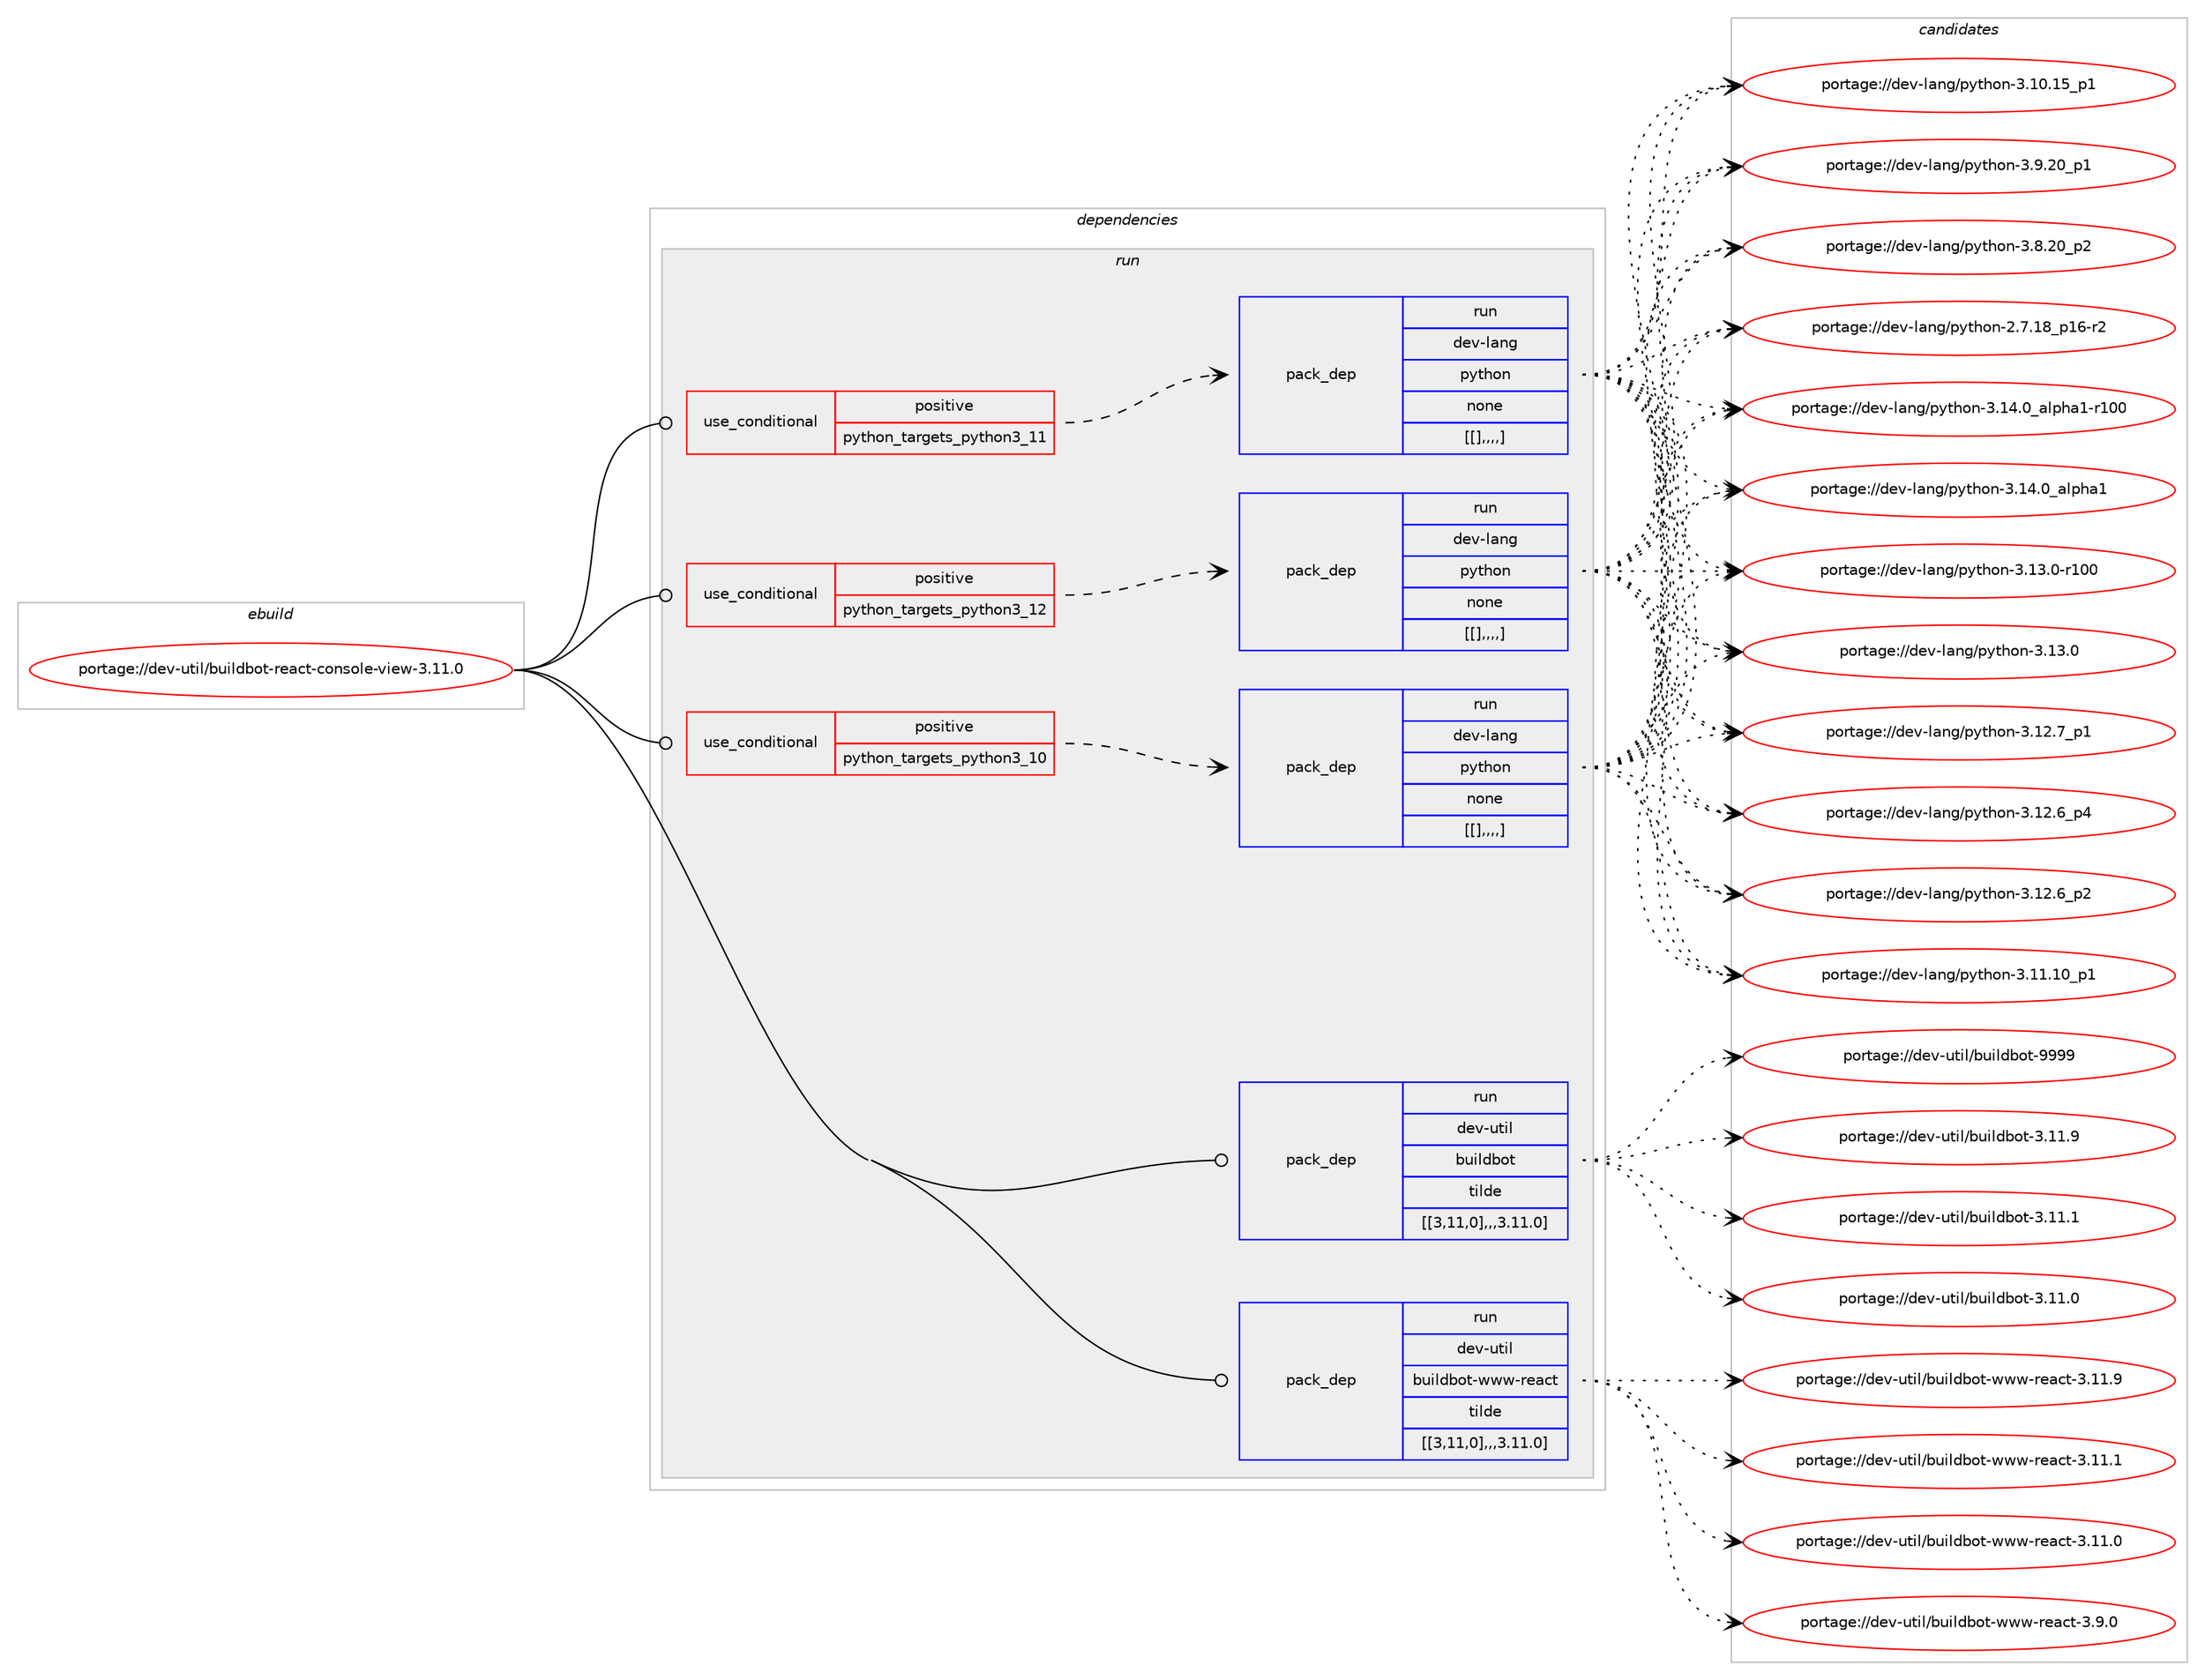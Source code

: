 digraph prolog {

# *************
# Graph options
# *************

newrank=true;
concentrate=true;
compound=true;
graph [rankdir=LR,fontname=Helvetica,fontsize=10,ranksep=1.5];#, ranksep=2.5, nodesep=0.2];
edge  [arrowhead=vee];
node  [fontname=Helvetica,fontsize=10];

# **********
# The ebuild
# **********

subgraph cluster_leftcol {
color=gray;
label=<<i>ebuild</i>>;
id [label="portage://dev-util/buildbot-react-console-view-3.11.0", color=red, width=4, href="../dev-util/buildbot-react-console-view-3.11.0.svg"];
}

# ****************
# The dependencies
# ****************

subgraph cluster_midcol {
color=gray;
label=<<i>dependencies</i>>;
subgraph cluster_compile {
fillcolor="#eeeeee";
style=filled;
label=<<i>compile</i>>;
}
subgraph cluster_compileandrun {
fillcolor="#eeeeee";
style=filled;
label=<<i>compile and run</i>>;
}
subgraph cluster_run {
fillcolor="#eeeeee";
style=filled;
label=<<i>run</i>>;
subgraph cond64248 {
dependency223744 [label=<<TABLE BORDER="0" CELLBORDER="1" CELLSPACING="0" CELLPADDING="4"><TR><TD ROWSPAN="3" CELLPADDING="10">use_conditional</TD></TR><TR><TD>positive</TD></TR><TR><TD>python_targets_python3_10</TD></TR></TABLE>>, shape=none, color=red];
subgraph pack157988 {
dependency223748 [label=<<TABLE BORDER="0" CELLBORDER="1" CELLSPACING="0" CELLPADDING="4" WIDTH="220"><TR><TD ROWSPAN="6" CELLPADDING="30">pack_dep</TD></TR><TR><TD WIDTH="110">run</TD></TR><TR><TD>dev-lang</TD></TR><TR><TD>python</TD></TR><TR><TD>none</TD></TR><TR><TD>[[],,,,]</TD></TR></TABLE>>, shape=none, color=blue];
}
dependency223744:e -> dependency223748:w [weight=20,style="dashed",arrowhead="vee"];
}
id:e -> dependency223744:w [weight=20,style="solid",arrowhead="odot"];
subgraph cond64250 {
dependency223756 [label=<<TABLE BORDER="0" CELLBORDER="1" CELLSPACING="0" CELLPADDING="4"><TR><TD ROWSPAN="3" CELLPADDING="10">use_conditional</TD></TR><TR><TD>positive</TD></TR><TR><TD>python_targets_python3_11</TD></TR></TABLE>>, shape=none, color=red];
subgraph pack157999 {
dependency223760 [label=<<TABLE BORDER="0" CELLBORDER="1" CELLSPACING="0" CELLPADDING="4" WIDTH="220"><TR><TD ROWSPAN="6" CELLPADDING="30">pack_dep</TD></TR><TR><TD WIDTH="110">run</TD></TR><TR><TD>dev-lang</TD></TR><TR><TD>python</TD></TR><TR><TD>none</TD></TR><TR><TD>[[],,,,]</TD></TR></TABLE>>, shape=none, color=blue];
}
dependency223756:e -> dependency223760:w [weight=20,style="dashed",arrowhead="vee"];
}
id:e -> dependency223756:w [weight=20,style="solid",arrowhead="odot"];
subgraph cond64253 {
dependency223765 [label=<<TABLE BORDER="0" CELLBORDER="1" CELLSPACING="0" CELLPADDING="4"><TR><TD ROWSPAN="3" CELLPADDING="10">use_conditional</TD></TR><TR><TD>positive</TD></TR><TR><TD>python_targets_python3_12</TD></TR></TABLE>>, shape=none, color=red];
subgraph pack158003 {
dependency223767 [label=<<TABLE BORDER="0" CELLBORDER="1" CELLSPACING="0" CELLPADDING="4" WIDTH="220"><TR><TD ROWSPAN="6" CELLPADDING="30">pack_dep</TD></TR><TR><TD WIDTH="110">run</TD></TR><TR><TD>dev-lang</TD></TR><TR><TD>python</TD></TR><TR><TD>none</TD></TR><TR><TD>[[],,,,]</TD></TR></TABLE>>, shape=none, color=blue];
}
dependency223765:e -> dependency223767:w [weight=20,style="dashed",arrowhead="vee"];
}
id:e -> dependency223765:w [weight=20,style="solid",arrowhead="odot"];
subgraph pack158006 {
dependency223773 [label=<<TABLE BORDER="0" CELLBORDER="1" CELLSPACING="0" CELLPADDING="4" WIDTH="220"><TR><TD ROWSPAN="6" CELLPADDING="30">pack_dep</TD></TR><TR><TD WIDTH="110">run</TD></TR><TR><TD>dev-util</TD></TR><TR><TD>buildbot</TD></TR><TR><TD>tilde</TD></TR><TR><TD>[[3,11,0],,,3.11.0]</TD></TR></TABLE>>, shape=none, color=blue];
}
id:e -> dependency223773:w [weight=20,style="solid",arrowhead="odot"];
subgraph pack158010 {
dependency223776 [label=<<TABLE BORDER="0" CELLBORDER="1" CELLSPACING="0" CELLPADDING="4" WIDTH="220"><TR><TD ROWSPAN="6" CELLPADDING="30">pack_dep</TD></TR><TR><TD WIDTH="110">run</TD></TR><TR><TD>dev-util</TD></TR><TR><TD>buildbot-www-react</TD></TR><TR><TD>tilde</TD></TR><TR><TD>[[3,11,0],,,3.11.0]</TD></TR></TABLE>>, shape=none, color=blue];
}
id:e -> dependency223776:w [weight=20,style="solid",arrowhead="odot"];
}
}

# **************
# The candidates
# **************

subgraph cluster_choices {
rank=same;
color=gray;
label=<<i>candidates</i>>;

subgraph choice157886 {
color=black;
nodesep=1;
choice100101118451089711010347112121116104111110455146495246489597108112104974945114494848 [label="portage://dev-lang/python-3.14.0_alpha1-r100", color=red, width=4,href="../dev-lang/python-3.14.0_alpha1-r100.svg"];
choice1001011184510897110103471121211161041111104551464952464895971081121049749 [label="portage://dev-lang/python-3.14.0_alpha1", color=red, width=4,href="../dev-lang/python-3.14.0_alpha1.svg"];
choice1001011184510897110103471121211161041111104551464951464845114494848 [label="portage://dev-lang/python-3.13.0-r100", color=red, width=4,href="../dev-lang/python-3.13.0-r100.svg"];
choice10010111845108971101034711212111610411111045514649514648 [label="portage://dev-lang/python-3.13.0", color=red, width=4,href="../dev-lang/python-3.13.0.svg"];
choice100101118451089711010347112121116104111110455146495046559511249 [label="portage://dev-lang/python-3.12.7_p1", color=red, width=4,href="../dev-lang/python-3.12.7_p1.svg"];
choice100101118451089711010347112121116104111110455146495046549511252 [label="portage://dev-lang/python-3.12.6_p4", color=red, width=4,href="../dev-lang/python-3.12.6_p4.svg"];
choice100101118451089711010347112121116104111110455146495046549511250 [label="portage://dev-lang/python-3.12.6_p2", color=red, width=4,href="../dev-lang/python-3.12.6_p2.svg"];
choice10010111845108971101034711212111610411111045514649494649489511249 [label="portage://dev-lang/python-3.11.10_p1", color=red, width=4,href="../dev-lang/python-3.11.10_p1.svg"];
choice10010111845108971101034711212111610411111045514649484649539511249 [label="portage://dev-lang/python-3.10.15_p1", color=red, width=4,href="../dev-lang/python-3.10.15_p1.svg"];
choice100101118451089711010347112121116104111110455146574650489511249 [label="portage://dev-lang/python-3.9.20_p1", color=red, width=4,href="../dev-lang/python-3.9.20_p1.svg"];
choice100101118451089711010347112121116104111110455146564650489511250 [label="portage://dev-lang/python-3.8.20_p2", color=red, width=4,href="../dev-lang/python-3.8.20_p2.svg"];
choice100101118451089711010347112121116104111110455046554649569511249544511450 [label="portage://dev-lang/python-2.7.18_p16-r2", color=red, width=4,href="../dev-lang/python-2.7.18_p16-r2.svg"];
dependency223748:e -> choice100101118451089711010347112121116104111110455146495246489597108112104974945114494848:w [style=dotted,weight="100"];
dependency223748:e -> choice1001011184510897110103471121211161041111104551464952464895971081121049749:w [style=dotted,weight="100"];
dependency223748:e -> choice1001011184510897110103471121211161041111104551464951464845114494848:w [style=dotted,weight="100"];
dependency223748:e -> choice10010111845108971101034711212111610411111045514649514648:w [style=dotted,weight="100"];
dependency223748:e -> choice100101118451089711010347112121116104111110455146495046559511249:w [style=dotted,weight="100"];
dependency223748:e -> choice100101118451089711010347112121116104111110455146495046549511252:w [style=dotted,weight="100"];
dependency223748:e -> choice100101118451089711010347112121116104111110455146495046549511250:w [style=dotted,weight="100"];
dependency223748:e -> choice10010111845108971101034711212111610411111045514649494649489511249:w [style=dotted,weight="100"];
dependency223748:e -> choice10010111845108971101034711212111610411111045514649484649539511249:w [style=dotted,weight="100"];
dependency223748:e -> choice100101118451089711010347112121116104111110455146574650489511249:w [style=dotted,weight="100"];
dependency223748:e -> choice100101118451089711010347112121116104111110455146564650489511250:w [style=dotted,weight="100"];
dependency223748:e -> choice100101118451089711010347112121116104111110455046554649569511249544511450:w [style=dotted,weight="100"];
}
subgraph choice157894 {
color=black;
nodesep=1;
choice100101118451089711010347112121116104111110455146495246489597108112104974945114494848 [label="portage://dev-lang/python-3.14.0_alpha1-r100", color=red, width=4,href="../dev-lang/python-3.14.0_alpha1-r100.svg"];
choice1001011184510897110103471121211161041111104551464952464895971081121049749 [label="portage://dev-lang/python-3.14.0_alpha1", color=red, width=4,href="../dev-lang/python-3.14.0_alpha1.svg"];
choice1001011184510897110103471121211161041111104551464951464845114494848 [label="portage://dev-lang/python-3.13.0-r100", color=red, width=4,href="../dev-lang/python-3.13.0-r100.svg"];
choice10010111845108971101034711212111610411111045514649514648 [label="portage://dev-lang/python-3.13.0", color=red, width=4,href="../dev-lang/python-3.13.0.svg"];
choice100101118451089711010347112121116104111110455146495046559511249 [label="portage://dev-lang/python-3.12.7_p1", color=red, width=4,href="../dev-lang/python-3.12.7_p1.svg"];
choice100101118451089711010347112121116104111110455146495046549511252 [label="portage://dev-lang/python-3.12.6_p4", color=red, width=4,href="../dev-lang/python-3.12.6_p4.svg"];
choice100101118451089711010347112121116104111110455146495046549511250 [label="portage://dev-lang/python-3.12.6_p2", color=red, width=4,href="../dev-lang/python-3.12.6_p2.svg"];
choice10010111845108971101034711212111610411111045514649494649489511249 [label="portage://dev-lang/python-3.11.10_p1", color=red, width=4,href="../dev-lang/python-3.11.10_p1.svg"];
choice10010111845108971101034711212111610411111045514649484649539511249 [label="portage://dev-lang/python-3.10.15_p1", color=red, width=4,href="../dev-lang/python-3.10.15_p1.svg"];
choice100101118451089711010347112121116104111110455146574650489511249 [label="portage://dev-lang/python-3.9.20_p1", color=red, width=4,href="../dev-lang/python-3.9.20_p1.svg"];
choice100101118451089711010347112121116104111110455146564650489511250 [label="portage://dev-lang/python-3.8.20_p2", color=red, width=4,href="../dev-lang/python-3.8.20_p2.svg"];
choice100101118451089711010347112121116104111110455046554649569511249544511450 [label="portage://dev-lang/python-2.7.18_p16-r2", color=red, width=4,href="../dev-lang/python-2.7.18_p16-r2.svg"];
dependency223760:e -> choice100101118451089711010347112121116104111110455146495246489597108112104974945114494848:w [style=dotted,weight="100"];
dependency223760:e -> choice1001011184510897110103471121211161041111104551464952464895971081121049749:w [style=dotted,weight="100"];
dependency223760:e -> choice1001011184510897110103471121211161041111104551464951464845114494848:w [style=dotted,weight="100"];
dependency223760:e -> choice10010111845108971101034711212111610411111045514649514648:w [style=dotted,weight="100"];
dependency223760:e -> choice100101118451089711010347112121116104111110455146495046559511249:w [style=dotted,weight="100"];
dependency223760:e -> choice100101118451089711010347112121116104111110455146495046549511252:w [style=dotted,weight="100"];
dependency223760:e -> choice100101118451089711010347112121116104111110455146495046549511250:w [style=dotted,weight="100"];
dependency223760:e -> choice10010111845108971101034711212111610411111045514649494649489511249:w [style=dotted,weight="100"];
dependency223760:e -> choice10010111845108971101034711212111610411111045514649484649539511249:w [style=dotted,weight="100"];
dependency223760:e -> choice100101118451089711010347112121116104111110455146574650489511249:w [style=dotted,weight="100"];
dependency223760:e -> choice100101118451089711010347112121116104111110455146564650489511250:w [style=dotted,weight="100"];
dependency223760:e -> choice100101118451089711010347112121116104111110455046554649569511249544511450:w [style=dotted,weight="100"];
}
subgraph choice157904 {
color=black;
nodesep=1;
choice100101118451089711010347112121116104111110455146495246489597108112104974945114494848 [label="portage://dev-lang/python-3.14.0_alpha1-r100", color=red, width=4,href="../dev-lang/python-3.14.0_alpha1-r100.svg"];
choice1001011184510897110103471121211161041111104551464952464895971081121049749 [label="portage://dev-lang/python-3.14.0_alpha1", color=red, width=4,href="../dev-lang/python-3.14.0_alpha1.svg"];
choice1001011184510897110103471121211161041111104551464951464845114494848 [label="portage://dev-lang/python-3.13.0-r100", color=red, width=4,href="../dev-lang/python-3.13.0-r100.svg"];
choice10010111845108971101034711212111610411111045514649514648 [label="portage://dev-lang/python-3.13.0", color=red, width=4,href="../dev-lang/python-3.13.0.svg"];
choice100101118451089711010347112121116104111110455146495046559511249 [label="portage://dev-lang/python-3.12.7_p1", color=red, width=4,href="../dev-lang/python-3.12.7_p1.svg"];
choice100101118451089711010347112121116104111110455146495046549511252 [label="portage://dev-lang/python-3.12.6_p4", color=red, width=4,href="../dev-lang/python-3.12.6_p4.svg"];
choice100101118451089711010347112121116104111110455146495046549511250 [label="portage://dev-lang/python-3.12.6_p2", color=red, width=4,href="../dev-lang/python-3.12.6_p2.svg"];
choice10010111845108971101034711212111610411111045514649494649489511249 [label="portage://dev-lang/python-3.11.10_p1", color=red, width=4,href="../dev-lang/python-3.11.10_p1.svg"];
choice10010111845108971101034711212111610411111045514649484649539511249 [label="portage://dev-lang/python-3.10.15_p1", color=red, width=4,href="../dev-lang/python-3.10.15_p1.svg"];
choice100101118451089711010347112121116104111110455146574650489511249 [label="portage://dev-lang/python-3.9.20_p1", color=red, width=4,href="../dev-lang/python-3.9.20_p1.svg"];
choice100101118451089711010347112121116104111110455146564650489511250 [label="portage://dev-lang/python-3.8.20_p2", color=red, width=4,href="../dev-lang/python-3.8.20_p2.svg"];
choice100101118451089711010347112121116104111110455046554649569511249544511450 [label="portage://dev-lang/python-2.7.18_p16-r2", color=red, width=4,href="../dev-lang/python-2.7.18_p16-r2.svg"];
dependency223767:e -> choice100101118451089711010347112121116104111110455146495246489597108112104974945114494848:w [style=dotted,weight="100"];
dependency223767:e -> choice1001011184510897110103471121211161041111104551464952464895971081121049749:w [style=dotted,weight="100"];
dependency223767:e -> choice1001011184510897110103471121211161041111104551464951464845114494848:w [style=dotted,weight="100"];
dependency223767:e -> choice10010111845108971101034711212111610411111045514649514648:w [style=dotted,weight="100"];
dependency223767:e -> choice100101118451089711010347112121116104111110455146495046559511249:w [style=dotted,weight="100"];
dependency223767:e -> choice100101118451089711010347112121116104111110455146495046549511252:w [style=dotted,weight="100"];
dependency223767:e -> choice100101118451089711010347112121116104111110455146495046549511250:w [style=dotted,weight="100"];
dependency223767:e -> choice10010111845108971101034711212111610411111045514649494649489511249:w [style=dotted,weight="100"];
dependency223767:e -> choice10010111845108971101034711212111610411111045514649484649539511249:w [style=dotted,weight="100"];
dependency223767:e -> choice100101118451089711010347112121116104111110455146574650489511249:w [style=dotted,weight="100"];
dependency223767:e -> choice100101118451089711010347112121116104111110455146564650489511250:w [style=dotted,weight="100"];
dependency223767:e -> choice100101118451089711010347112121116104111110455046554649569511249544511450:w [style=dotted,weight="100"];
}
subgraph choice157915 {
color=black;
nodesep=1;
choice100101118451171161051084798117105108100981111164557575757 [label="portage://dev-util/buildbot-9999", color=red, width=4,href="../dev-util/buildbot-9999.svg"];
choice1001011184511711610510847981171051081009811111645514649494657 [label="portage://dev-util/buildbot-3.11.9", color=red, width=4,href="../dev-util/buildbot-3.11.9.svg"];
choice1001011184511711610510847981171051081009811111645514649494649 [label="portage://dev-util/buildbot-3.11.1", color=red, width=4,href="../dev-util/buildbot-3.11.1.svg"];
choice1001011184511711610510847981171051081009811111645514649494648 [label="portage://dev-util/buildbot-3.11.0", color=red, width=4,href="../dev-util/buildbot-3.11.0.svg"];
dependency223773:e -> choice100101118451171161051084798117105108100981111164557575757:w [style=dotted,weight="100"];
dependency223773:e -> choice1001011184511711610510847981171051081009811111645514649494657:w [style=dotted,weight="100"];
dependency223773:e -> choice1001011184511711610510847981171051081009811111645514649494649:w [style=dotted,weight="100"];
dependency223773:e -> choice1001011184511711610510847981171051081009811111645514649494648:w [style=dotted,weight="100"];
}
subgraph choice157923 {
color=black;
nodesep=1;
choice100101118451171161051084798117105108100981111164511911911945114101979911645514649494657 [label="portage://dev-util/buildbot-www-react-3.11.9", color=red, width=4,href="../dev-util/buildbot-www-react-3.11.9.svg"];
choice100101118451171161051084798117105108100981111164511911911945114101979911645514649494649 [label="portage://dev-util/buildbot-www-react-3.11.1", color=red, width=4,href="../dev-util/buildbot-www-react-3.11.1.svg"];
choice100101118451171161051084798117105108100981111164511911911945114101979911645514649494648 [label="portage://dev-util/buildbot-www-react-3.11.0", color=red, width=4,href="../dev-util/buildbot-www-react-3.11.0.svg"];
choice1001011184511711610510847981171051081009811111645119119119451141019799116455146574648 [label="portage://dev-util/buildbot-www-react-3.9.0", color=red, width=4,href="../dev-util/buildbot-www-react-3.9.0.svg"];
dependency223776:e -> choice100101118451171161051084798117105108100981111164511911911945114101979911645514649494657:w [style=dotted,weight="100"];
dependency223776:e -> choice100101118451171161051084798117105108100981111164511911911945114101979911645514649494649:w [style=dotted,weight="100"];
dependency223776:e -> choice100101118451171161051084798117105108100981111164511911911945114101979911645514649494648:w [style=dotted,weight="100"];
dependency223776:e -> choice1001011184511711610510847981171051081009811111645119119119451141019799116455146574648:w [style=dotted,weight="100"];
}
}

}

